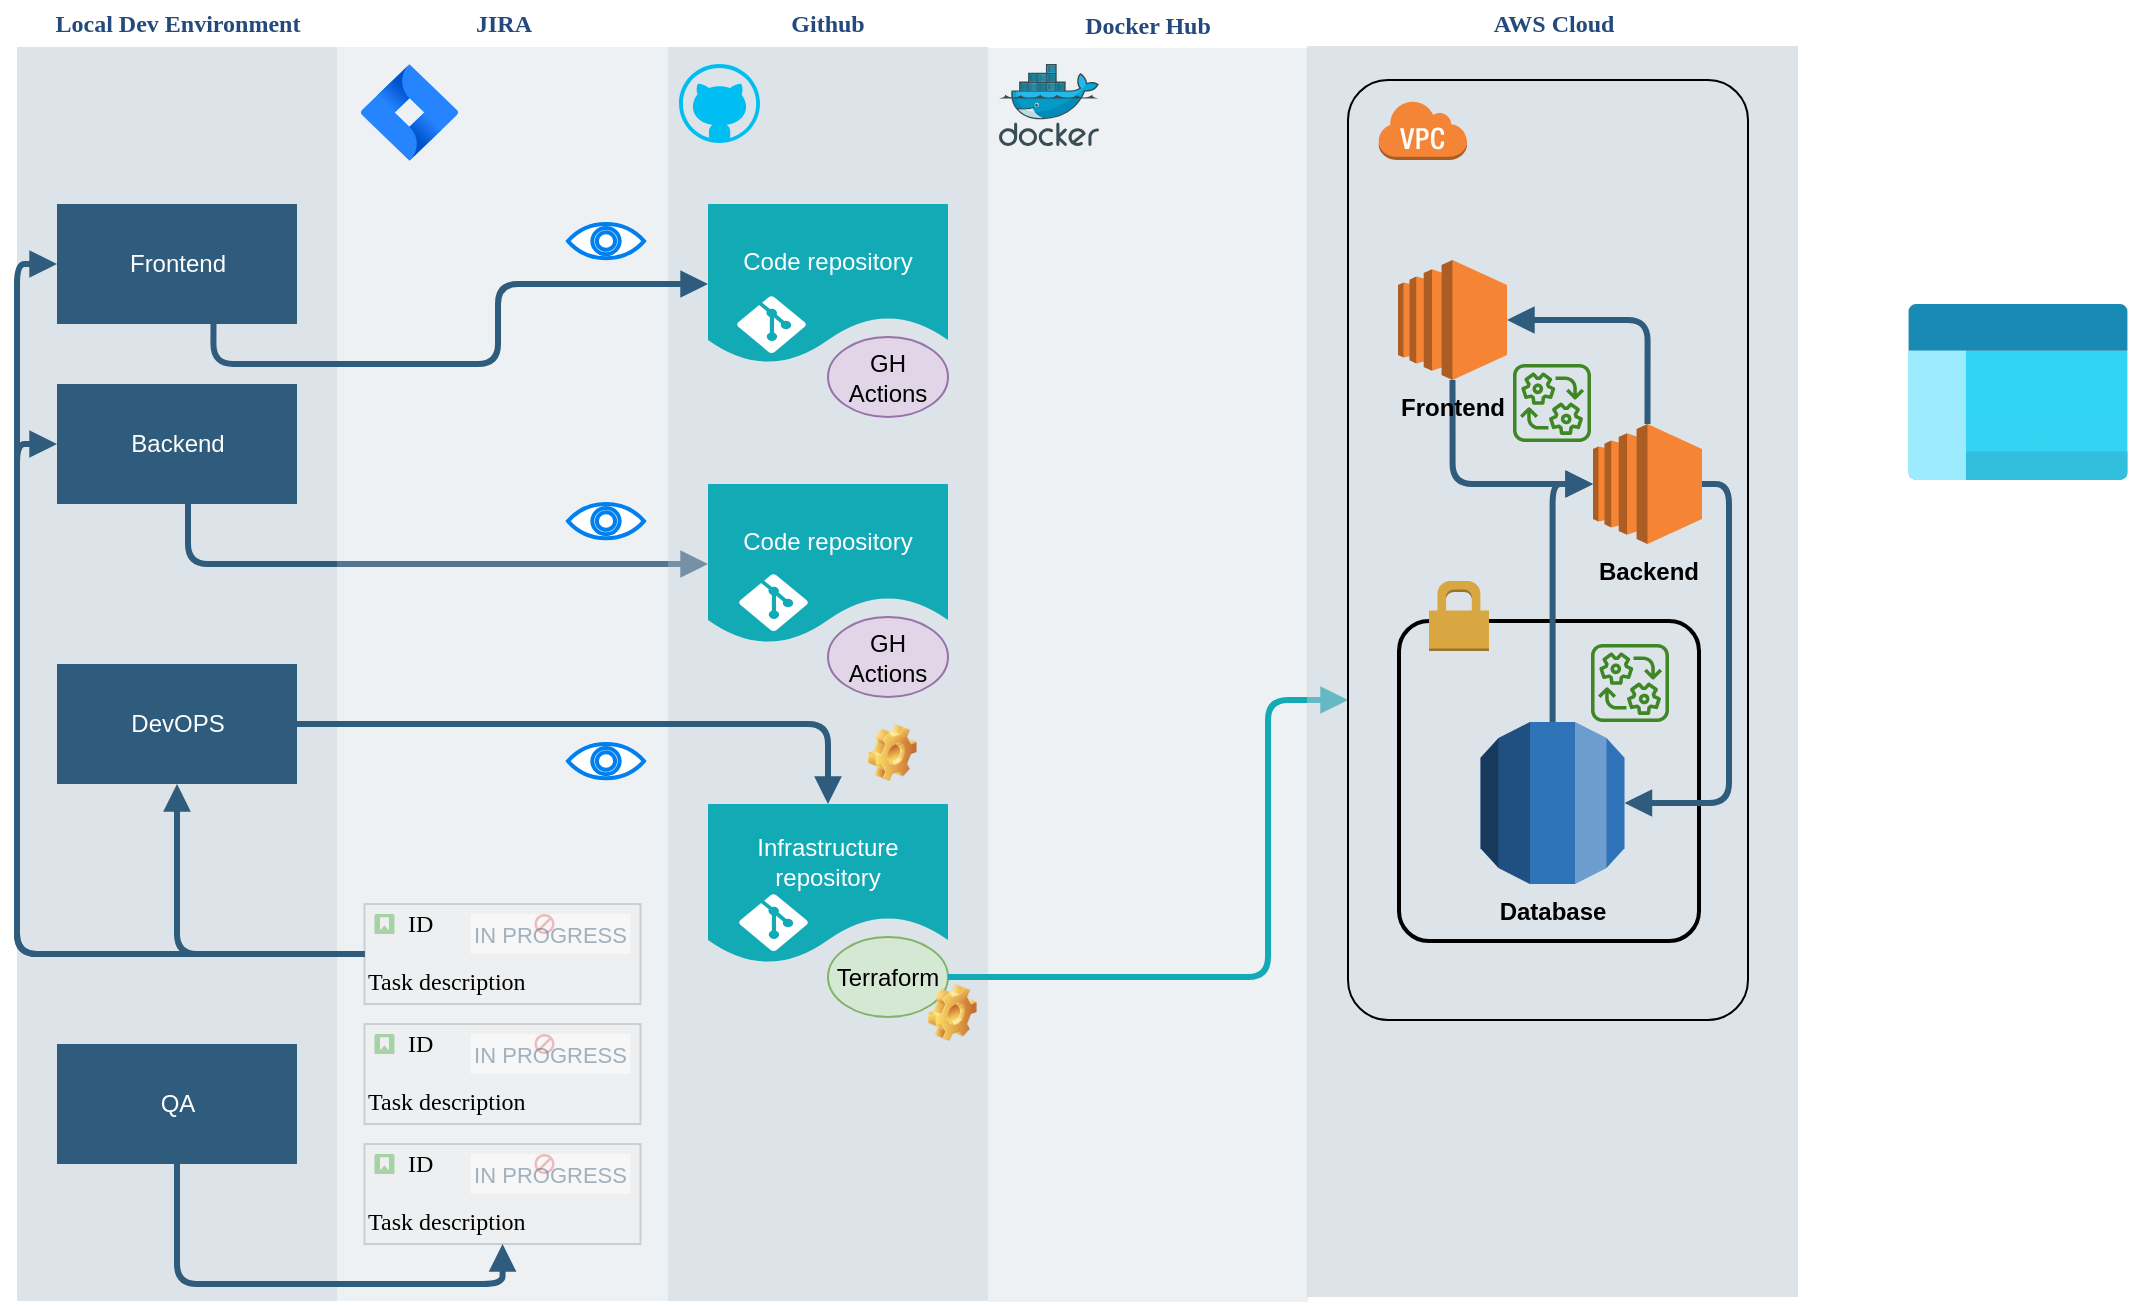 <mxfile version="20.6.0" type="github">
  <diagram id="07fea595-8f29-1299-0266-81d95cde20df" name="Page-1">
    <mxGraphModel dx="1038" dy="528" grid="1" gridSize="10" guides="1" tooltips="1" connect="1" arrows="1" fold="1" page="1" pageScale="1" pageWidth="1169" pageHeight="827" background="#ffffff" math="0" shadow="0">
      <root>
        <mxCell id="0" />
        <mxCell id="1" parent="0" />
        <mxCell id="170" value="&lt;font color=&quot;#23497d&quot;&gt;Local Dev Environment&lt;/font&gt;" style="swimlane;whiteSpace=wrap;fillColor=none;swimlaneFillColor=#BAC8D3;fontColor=#2F5B7C;fontFamily=Tahoma;html=1;strokeColor=none;opacity=50;" parent="1" vertex="1">
          <mxGeometry x="24.5" y="88.5" width="160" height="650" as="geometry">
            <mxRectangle x="20" y="20" width="80" height="23" as="alternateBounds" />
          </mxGeometry>
        </mxCell>
        <mxCell id="171" value="Frontend" style="whiteSpace=wrap;shadow=0;fontColor=#FFFFFF;fontFamily=Helvetica;fontStyle=0;html=1;fontSize=12;plain-purple;strokeColor=none;fillColor=#2f5b7c;gradientColor=none;spacing=6;verticalAlign=middle;" parent="170" vertex="1">
          <mxGeometry x="20" y="101.5" width="120" height="60" as="geometry" />
        </mxCell>
        <mxCell id="173" value="QA" style="whiteSpace=wrap;strokeColor=none;fillColor=#2f5b7c;shadow=0;fontColor=#FFFFFF;fontFamily=Helvetica;fontStyle=0;html=1;fontSize=12;spacing=6;verticalAlign=middle;" parent="170" vertex="1">
          <mxGeometry x="20" y="521.5" width="120" height="60" as="geometry" />
        </mxCell>
        <mxCell id="SD03UMrJ5MH5QzKgJSNW-217" value="Backend" style="whiteSpace=wrap;shadow=0;fontColor=#FFFFFF;fontFamily=Helvetica;fontStyle=0;html=1;fontSize=12;plain-purple;strokeColor=none;fillColor=#2f5b7c;gradientColor=none;spacing=6;verticalAlign=middle;" parent="170" vertex="1">
          <mxGeometry x="20" y="191.5" width="120" height="60" as="geometry" />
        </mxCell>
        <mxCell id="SD03UMrJ5MH5QzKgJSNW-218" value="DevOPS" style="whiteSpace=wrap;shadow=0;fontColor=#FFFFFF;fontFamily=Helvetica;fontStyle=0;html=1;fontSize=12;plain-purple;strokeColor=none;fillColor=#2f5b7c;gradientColor=none;spacing=6;verticalAlign=middle;" parent="170" vertex="1">
          <mxGeometry x="20" y="331.5" width="120" height="60" as="geometry" />
        </mxCell>
        <mxCell id="SD03UMrJ5MH5QzKgJSNW-244" value="" style="edgeStyle=segmentEdgeStyle;strokeColor=#2F5B7C;strokeWidth=3;html=1;endArrow=block;endFill=1;entryX=0;entryY=0.5;entryDx=0;entryDy=0;" parent="170" target="SD03UMrJ5MH5QzKgJSNW-229" edge="1">
          <mxGeometry x="-119" y="256.5" width="100" height="100" as="geometry">
            <mxPoint x="85.5" y="251.5" as="sourcePoint" />
            <mxPoint x="170" y="321.5" as="targetPoint" />
            <Array as="points">
              <mxPoint x="86" y="282" />
            </Array>
          </mxGeometry>
        </mxCell>
        <mxCell id="21aXrwI_mkBV2-uxIRin-232" value="" style="shape=image;html=1;verticalAlign=top;verticalLabelPosition=bottom;labelBackgroundColor=#ffffff;imageAspect=0;aspect=fixed;image=https://cdn4.iconfinder.com/data/icons/essential-3/32/356-Document_Code-128.png;strokeColor=#6c8ebf;fontFamily=Tahoma;fontSize=12;fontColor=default;startSize=23;fillColor=default;imageBackground=none;" vertex="1" parent="170">
          <mxGeometry x="11.5" y="35.5" width="37.5" height="37.5" as="geometry" />
        </mxCell>
        <mxCell id="180" value="&lt;font color=&quot;#23497d&quot;&gt;JIRA&lt;/font&gt;" style="swimlane;whiteSpace=wrap;swimlaneFillColor=#BAC8D3;fontFamily=Tahoma;html=1;opacity=25;startSize=23;fillColor=none;strokeColor=none;fontColor=#2F5B7C;" parent="1" vertex="1">
          <mxGeometry x="184.5" y="88.5" width="165.5" height="650" as="geometry">
            <mxRectangle x="20" y="20" width="80" height="23" as="alternateBounds" />
          </mxGeometry>
        </mxCell>
        <mxCell id="21aXrwI_mkBV2-uxIRin-222" value="" style="html=1;verticalLabelPosition=bottom;align=center;labelBackgroundColor=#ffffff;verticalAlign=top;strokeWidth=2;strokeColor=#0080F0;shadow=0;dashed=0;shape=mxgraph.ios7.icons.eye;fontFamily=Tahoma;fontSize=12;fontColor=default;startSize=23;fillColor=default;" vertex="1" parent="180">
          <mxGeometry x="115.5" y="371.5" width="38" height="17.1" as="geometry" />
        </mxCell>
        <mxCell id="21aXrwI_mkBV2-uxIRin-231" value="" style="image;image=img/lib/atlassian/Jira_Software_Logo.svg;strokeColor=#6c8ebf;fontFamily=Tahoma;fontSize=12;fontColor=default;startSize=23;fillColor=default;html=1;" vertex="1" parent="180">
          <mxGeometry x="12" y="31.5" width="48.5" height="48.5" as="geometry" />
        </mxCell>
        <mxCell id="21aXrwI_mkBV2-uxIRin-233" value="" style="html=1;verticalLabelPosition=bottom;align=center;labelBackgroundColor=#ffffff;verticalAlign=top;strokeWidth=2;strokeColor=#0080F0;shadow=0;dashed=0;shape=mxgraph.ios7.icons.eye;fontFamily=Tahoma;fontSize=12;fontColor=default;startSize=23;fillColor=default;" vertex="1" parent="180">
          <mxGeometry x="115.5" y="251.5" width="38" height="17.1" as="geometry" />
        </mxCell>
        <mxCell id="21aXrwI_mkBV2-uxIRin-234" value="" style="html=1;verticalLabelPosition=bottom;align=center;labelBackgroundColor=#ffffff;verticalAlign=top;strokeWidth=2;strokeColor=#0080F0;shadow=0;dashed=0;shape=mxgraph.ios7.icons.eye;fontFamily=Tahoma;fontSize=12;fontColor=default;startSize=23;fillColor=default;" vertex="1" parent="180">
          <mxGeometry x="115.5" y="111.5" width="38" height="17.1" as="geometry" />
        </mxCell>
        <mxCell id="21aXrwI_mkBV2-uxIRin-250" value="" style="group" vertex="1" connectable="0" parent="180">
          <mxGeometry x="13.75" y="451.5" width="138" height="170" as="geometry" />
        </mxCell>
        <mxCell id="21aXrwI_mkBV2-uxIRin-237" value="Task description" style="html=1;shadow=0;dashed=0;shape=mxgraph.atlassian.issue;issueType=story;issuePriority=blocker;issueStatus=inProgress;verticalAlign=top;align=left;whiteSpace=wrap;overflow=hidden;spacingTop=25;strokeColor=#A8ADB0;fillColor=#EEEEEE;fontSize=12;backgroundOutline=1;sketch=0;fontFamily=Tahoma;fontColor=default;startSize=23;opacity=50;" vertex="1" parent="21aXrwI_mkBV2-uxIRin-250">
          <mxGeometry y="60" width="138" height="50" as="geometry" />
        </mxCell>
        <mxCell id="21aXrwI_mkBV2-uxIRin-238" value="ID" style="strokeColor=none;fillColor=none;part=1;resizable=0;align=left;autosize=1;points=[];deletable=0;connectable=0;fontFamily=Tahoma;fontSize=12;fontColor=default;startSize=23;opacity=50;html=1;" vertex="1" parent="21aXrwI_mkBV2-uxIRin-237">
          <mxGeometry width="60" height="20" relative="1" as="geometry">
            <mxPoint x="20" as="offset" />
          </mxGeometry>
        </mxCell>
        <mxCell id="21aXrwI_mkBV2-uxIRin-240" value="Task description" style="html=1;shadow=0;dashed=0;shape=mxgraph.atlassian.issue;issueType=story;issuePriority=blocker;issueStatus=inProgress;verticalAlign=top;align=left;whiteSpace=wrap;overflow=hidden;spacingTop=25;strokeColor=#A8ADB0;fillColor=#EEEEEE;fontSize=12;backgroundOutline=1;sketch=0;fontFamily=Tahoma;fontColor=default;startSize=23;opacity=50;" vertex="1" parent="21aXrwI_mkBV2-uxIRin-250">
          <mxGeometry y="120" width="138" height="50" as="geometry" />
        </mxCell>
        <mxCell id="21aXrwI_mkBV2-uxIRin-241" value="ID" style="strokeColor=none;fillColor=none;part=1;resizable=0;align=left;autosize=1;points=[];deletable=0;connectable=0;fontFamily=Tahoma;fontSize=12;fontColor=default;startSize=23;opacity=50;html=1;" vertex="1" parent="21aXrwI_mkBV2-uxIRin-240">
          <mxGeometry width="60" height="20" relative="1" as="geometry">
            <mxPoint x="20" as="offset" />
          </mxGeometry>
        </mxCell>
        <mxCell id="21aXrwI_mkBV2-uxIRin-242" value="Task description" style="html=1;shadow=0;dashed=0;shape=mxgraph.atlassian.issue;issueType=story;issuePriority=blocker;issueStatus=inProgress;verticalAlign=top;align=left;whiteSpace=wrap;overflow=hidden;spacingTop=25;strokeColor=#A8ADB0;fillColor=#EEEEEE;fontSize=12;backgroundOutline=1;sketch=0;fontFamily=Tahoma;fontColor=default;startSize=23;opacity=50;" vertex="1" parent="21aXrwI_mkBV2-uxIRin-250">
          <mxGeometry width="138" height="50" as="geometry" />
        </mxCell>
        <mxCell id="21aXrwI_mkBV2-uxIRin-243" value="ID" style="strokeColor=none;fillColor=none;part=1;resizable=0;align=left;autosize=1;points=[];deletable=0;connectable=0;fontFamily=Tahoma;fontSize=12;fontColor=default;startSize=23;opacity=50;html=1;" vertex="1" parent="21aXrwI_mkBV2-uxIRin-242">
          <mxGeometry width="60" height="20" relative="1" as="geometry">
            <mxPoint x="20" as="offset" />
          </mxGeometry>
        </mxCell>
        <mxCell id="183" value="&lt;font color=&quot;#23497d&quot;&gt;Github&lt;/font&gt;" style="swimlane;whiteSpace=wrap;fillColor=none;swimlaneFillColor=#BAC8D3;fontColor=#2F5B7C;fontFamily=Tahoma;html=1;strokeColor=none;opacity=50;" parent="1" vertex="1">
          <mxGeometry x="350" y="88.5" width="160" height="650" as="geometry">
            <mxRectangle x="20" y="20" width="80" height="23" as="alternateBounds" />
          </mxGeometry>
        </mxCell>
        <mxCell id="SD03UMrJ5MH5QzKgJSNW-221" value="" style="group" parent="183" vertex="1" connectable="0">
          <mxGeometry x="20" y="401.5" width="134.3" height="118.5" as="geometry" />
        </mxCell>
        <mxCell id="185" value="Infrastructure repository&lt;br&gt; " style="shape=document;whiteSpace=wrap;verticalAlign=middle;strokeColor=none;fillColor=#12aab5;shadow=0;fontColor=#FFFFFF;fontFamily=Helvetica;fontStyle=0;html=1;fontSize=12;spacing=6;spacingBottom=22;" parent="SD03UMrJ5MH5QzKgJSNW-221" vertex="1">
          <mxGeometry width="120" height="80" as="geometry" />
        </mxCell>
        <mxCell id="SD03UMrJ5MH5QzKgJSNW-220" value="Terraform" style="ellipse;whiteSpace=wrap;html=1;fillColor=#d5e8d4;strokeColor=#82b366;" parent="SD03UMrJ5MH5QzKgJSNW-221" vertex="1">
          <mxGeometry x="60" y="66.5" width="60" height="40" as="geometry" />
        </mxCell>
        <mxCell id="21aXrwI_mkBV2-uxIRin-228" value="" style="verticalLabelPosition=bottom;html=1;verticalAlign=top;align=center;strokeColor=none;fillColor=#FFFFFF;shape=mxgraph.azure.git_repository;fontFamily=Tahoma;fontSize=12;fontColor=default;startSize=23;" vertex="1" parent="SD03UMrJ5MH5QzKgJSNW-221">
          <mxGeometry x="15.5" y="45" width="34.5" height="28.5" as="geometry" />
        </mxCell>
        <mxCell id="SD03UMrJ5MH5QzKgJSNW-231" value="" style="shape=image;html=1;verticalLabelPosition=bottom;verticalAlign=top;imageAspect=1;aspect=fixed;image=img/clipart/Gear_128x128.png" parent="SD03UMrJ5MH5QzKgJSNW-221" vertex="1">
          <mxGeometry x="110" y="90" width="24.3" height="28.5" as="geometry" />
        </mxCell>
        <mxCell id="SD03UMrJ5MH5QzKgJSNW-222" value="" style="group" parent="183" vertex="1" connectable="0">
          <mxGeometry x="20" y="101.5" width="120" height="106.5" as="geometry" />
        </mxCell>
        <mxCell id="SD03UMrJ5MH5QzKgJSNW-223" value="Code repository&lt;br&gt; " style="shape=document;whiteSpace=wrap;verticalAlign=middle;strokeColor=none;fillColor=#12aab5;shadow=0;fontColor=#FFFFFF;fontFamily=Helvetica;fontStyle=0;html=1;fontSize=12;spacing=6;spacingBottom=22;" parent="SD03UMrJ5MH5QzKgJSNW-222" vertex="1">
          <mxGeometry width="120" height="80" as="geometry" />
        </mxCell>
        <mxCell id="SD03UMrJ5MH5QzKgJSNW-224" value="GH Actions" style="ellipse;whiteSpace=wrap;html=1;fillColor=#e1d5e7;strokeColor=#9673a6;" parent="SD03UMrJ5MH5QzKgJSNW-222" vertex="1">
          <mxGeometry x="60" y="66.5" width="60" height="40" as="geometry" />
        </mxCell>
        <mxCell id="21aXrwI_mkBV2-uxIRin-226" value="" style="verticalLabelPosition=bottom;html=1;verticalAlign=top;align=center;strokeColor=none;fillColor=#FFFFFF;shape=mxgraph.azure.git_repository;fontFamily=Tahoma;fontSize=12;fontColor=default;startSize=23;" vertex="1" parent="SD03UMrJ5MH5QzKgJSNW-222">
          <mxGeometry x="14.5" y="46" width="34.5" height="28.5" as="geometry" />
        </mxCell>
        <mxCell id="SD03UMrJ5MH5QzKgJSNW-228" value="" style="group" parent="183" vertex="1" connectable="0">
          <mxGeometry x="20" y="241.5" width="120" height="106.5" as="geometry" />
        </mxCell>
        <mxCell id="SD03UMrJ5MH5QzKgJSNW-229" value="Code repository&lt;br&gt; " style="shape=document;whiteSpace=wrap;verticalAlign=middle;strokeColor=none;fillColor=#12aab5;shadow=0;fontColor=#FFFFFF;fontFamily=Helvetica;fontStyle=0;html=1;fontSize=12;spacing=6;spacingBottom=22;" parent="SD03UMrJ5MH5QzKgJSNW-228" vertex="1">
          <mxGeometry width="120" height="80" as="geometry" />
        </mxCell>
        <mxCell id="SD03UMrJ5MH5QzKgJSNW-230" value="GH Actions" style="ellipse;whiteSpace=wrap;html=1;fillColor=#e1d5e7;strokeColor=#9673a6;" parent="SD03UMrJ5MH5QzKgJSNW-228" vertex="1">
          <mxGeometry x="60" y="66.5" width="60" height="40" as="geometry" />
        </mxCell>
        <mxCell id="21aXrwI_mkBV2-uxIRin-227" value="" style="verticalLabelPosition=bottom;html=1;verticalAlign=top;align=center;strokeColor=none;fillColor=#FFFFFF;shape=mxgraph.azure.git_repository;fontFamily=Tahoma;fontSize=12;fontColor=default;startSize=23;" vertex="1" parent="SD03UMrJ5MH5QzKgJSNW-228">
          <mxGeometry x="15.5" y="45" width="34.5" height="28.5" as="geometry" />
        </mxCell>
        <mxCell id="21aXrwI_mkBV2-uxIRin-230" value="" style="verticalLabelPosition=bottom;html=1;verticalAlign=top;align=center;strokeColor=none;fillColor=#00BEF2;shape=mxgraph.azure.github_code;pointerEvents=1;fontFamily=Tahoma;fontSize=12;fontColor=default;startSize=23;" vertex="1" parent="183">
          <mxGeometry x="5.5" y="31.5" width="40.5" height="39.5" as="geometry" />
        </mxCell>
        <mxCell id="21aXrwI_mkBV2-uxIRin-254" value="" style="shape=image;html=1;verticalLabelPosition=bottom;verticalAlign=top;imageAspect=1;aspect=fixed;image=img/clipart/Gear_128x128.png" vertex="1" parent="183">
          <mxGeometry x="100" y="361.5" width="24.3" height="28.5" as="geometry" />
        </mxCell>
        <mxCell id="193" value="&lt;font color=&quot;#23497d&quot;&gt;Docker Hub&lt;/font&gt;" style="swimlane;whiteSpace=wrap;fillColor=none;swimlaneFillColor=#BAC8D3;fontColor=#2F5B7C;fontFamily=Tahoma;html=1;strokeColor=none;opacity=25;" parent="1" vertex="1">
          <mxGeometry x="510" y="89" width="160" height="650" as="geometry">
            <mxRectangle x="20" y="20" width="80" height="23" as="alternateBounds" />
          </mxGeometry>
        </mxCell>
        <mxCell id="21aXrwI_mkBV2-uxIRin-223" value="" style="sketch=0;aspect=fixed;html=1;points=[];align=center;image;fontSize=12;image=img/lib/mscae/Docker.svg;strokeColor=#6c8ebf;fontFamily=Tahoma;fontColor=default;startSize=23;fillColor=default;" vertex="1" parent="193">
          <mxGeometry x="5.5" y="31" width="50" height="41" as="geometry" />
        </mxCell>
        <mxCell id="210" value="" style="edgeStyle=segmentEdgeStyle;strokeColor=#12AAB5;strokeWidth=3;html=1;endArrow=block;endFill=1;exitX=1;exitY=0.5;exitDx=0;exitDy=0;" parent="1" source="SD03UMrJ5MH5QzKgJSNW-220" target="SD03UMrJ5MH5QzKgJSNW-232" edge="1">
          <mxGeometry x="404.5" y="393.5" width="100" height="100" as="geometry">
            <mxPoint x="330" y="576" as="sourcePoint" />
            <mxPoint x="624.5" y="388.5" as="targetPoint" />
            <Array as="points">
              <mxPoint x="650" y="577" />
              <mxPoint x="650" y="438" />
            </Array>
          </mxGeometry>
        </mxCell>
        <mxCell id="207" value="" style="edgeStyle=segmentEdgeStyle;strokeColor=#2F5B7C;strokeWidth=3;html=1;endArrow=block;endFill=1;entryX=0.5;entryY=0;entryDx=0;entryDy=0;exitX=1;exitY=0.5;exitDx=0;exitDy=0;" parent="1" target="185" edge="1" source="SD03UMrJ5MH5QzKgJSNW-218">
          <mxGeometry x="320" y="513.5" width="100" height="100" as="geometry">
            <mxPoint x="320" y="450" as="sourcePoint" />
            <mxPoint x="420" y="545" as="targetPoint" />
            <Array as="points" />
          </mxGeometry>
        </mxCell>
        <mxCell id="SD03UMrJ5MH5QzKgJSNW-245" value="" style="strokeColor=#2F5B7C;strokeWidth=3;html=1;endArrow=block;endFill=1;entryX=0;entryY=0.5;entryDx=0;entryDy=0;exitX=0.652;exitY=0.998;exitDx=0;exitDy=0;exitPerimeter=0;edgeStyle=orthogonalEdgeStyle;" parent="1" target="SD03UMrJ5MH5QzKgJSNW-223" edge="1" source="171">
          <mxGeometry x="-119" y="125" width="100" height="100" as="geometry">
            <mxPoint x="110" y="208.5" as="sourcePoint" />
            <mxPoint x="204.5" y="238.5" as="targetPoint" />
            <Array as="points">
              <mxPoint x="123" y="270" />
              <mxPoint x="265" y="270" />
              <mxPoint x="265" y="230" />
            </Array>
          </mxGeometry>
        </mxCell>
        <mxCell id="187" value="&lt;span style=&quot;color: rgb(35, 73, 125);&quot;&gt;AWS Cloud&lt;/span&gt;" style="swimlane;whiteSpace=wrap;fillColor=none;swimlaneFillColor=#BAC8D3;fontColor=#2F5B7C;fontFamily=Tahoma;html=1;strokeColor=none;opacity=50;strokeWidth=1;" parent="1" vertex="1">
          <mxGeometry x="669.5" y="88" width="245.5" height="648.5" as="geometry">
            <mxRectangle x="20" y="20" width="80" height="23" as="alternateBounds" />
          </mxGeometry>
        </mxCell>
        <mxCell id="SD03UMrJ5MH5QzKgJSNW-242" value="" style="rounded=1;arcSize=10;dashed=0;fillColor=none;gradientColor=none;strokeWidth=2;" parent="187" vertex="1">
          <mxGeometry x="46" y="310.5" width="150" height="160" as="geometry" />
        </mxCell>
        <mxCell id="SD03UMrJ5MH5QzKgJSNW-232" value="" style="rounded=1;arcSize=10;dashed=0;fillColor=none;gradientColor=none;strokeWidth=1;" parent="187" vertex="1">
          <mxGeometry x="20.5" y="40" width="200" height="470" as="geometry" />
        </mxCell>
        <mxCell id="SD03UMrJ5MH5QzKgJSNW-233" value="" style="dashed=0;html=1;shape=mxgraph.aws3.virtual_private_cloud;fillColor=#F58536;gradientColor=none;dashed=0;" parent="187" vertex="1">
          <mxGeometry x="35.5" y="50" width="44.5" height="30" as="geometry" />
        </mxCell>
        <mxCell id="21aXrwI_mkBV2-uxIRin-261" style="edgeStyle=orthogonalEdgeStyle;rounded=1;orthogonalLoop=1;jettySize=auto;html=1;entryX=0;entryY=0.5;entryDx=0;entryDy=0;entryPerimeter=0;fontFamily=Helvetica;fontSize=11;fontColor=default;startSize=23;exitX=0.5;exitY=1;exitDx=0;exitDy=0;exitPerimeter=0;endArrow=block;strokeColor=#2F5B7C;strokeWidth=3;endFill=1;" edge="1" parent="187" source="SD03UMrJ5MH5QzKgJSNW-237" target="SD03UMrJ5MH5QzKgJSNW-238">
          <mxGeometry relative="1" as="geometry" />
        </mxCell>
        <mxCell id="SD03UMrJ5MH5QzKgJSNW-237" value="&lt;b&gt;Frontend&lt;/b&gt;" style="outlineConnect=0;dashed=0;verticalLabelPosition=bottom;verticalAlign=top;align=center;html=1;shape=mxgraph.aws3.ec2;fillColor=#F58534;gradientColor=none;strokeWidth=1;" parent="187" vertex="1">
          <mxGeometry x="45.5" y="130" width="54.5" height="60" as="geometry" />
        </mxCell>
        <mxCell id="21aXrwI_mkBV2-uxIRin-259" style="edgeStyle=orthogonalEdgeStyle;rounded=1;orthogonalLoop=1;jettySize=auto;html=1;entryX=1;entryY=0.5;entryDx=0;entryDy=0;entryPerimeter=0;fontFamily=Helvetica;fontSize=11;fontColor=default;startSize=23;endArrow=block;strokeColor=#2F5B7C;strokeWidth=3;endFill=1;" edge="1" parent="187" source="SD03UMrJ5MH5QzKgJSNW-238" target="SD03UMrJ5MH5QzKgJSNW-239">
          <mxGeometry relative="1" as="geometry">
            <Array as="points">
              <mxPoint x="211" y="242" />
              <mxPoint x="211" y="402" />
            </Array>
          </mxGeometry>
        </mxCell>
        <mxCell id="21aXrwI_mkBV2-uxIRin-260" style="edgeStyle=orthogonalEdgeStyle;rounded=1;orthogonalLoop=1;jettySize=auto;html=1;entryX=1;entryY=0.5;entryDx=0;entryDy=0;entryPerimeter=0;fontFamily=Helvetica;fontSize=11;fontColor=default;startSize=23;exitX=0.5;exitY=0;exitDx=0;exitDy=0;exitPerimeter=0;endArrow=block;strokeColor=#2F5B7C;strokeWidth=3;endFill=1;" edge="1" parent="187" source="SD03UMrJ5MH5QzKgJSNW-238" target="SD03UMrJ5MH5QzKgJSNW-237">
          <mxGeometry relative="1" as="geometry" />
        </mxCell>
        <mxCell id="SD03UMrJ5MH5QzKgJSNW-238" value="&lt;b&gt;Backend&lt;/b&gt;" style="outlineConnect=0;dashed=0;verticalLabelPosition=bottom;verticalAlign=top;align=center;html=1;shape=mxgraph.aws3.ec2;fillColor=#F58534;gradientColor=none;strokeWidth=1;" parent="187" vertex="1">
          <mxGeometry x="143" y="212" width="54.5" height="60" as="geometry" />
        </mxCell>
        <mxCell id="21aXrwI_mkBV2-uxIRin-258" style="edgeStyle=orthogonalEdgeStyle;rounded=1;orthogonalLoop=1;jettySize=auto;html=1;entryX=0;entryY=0.5;entryDx=0;entryDy=0;entryPerimeter=0;fontFamily=Helvetica;fontSize=11;fontColor=default;startSize=23;endArrow=block;strokeColor=#2F5B7C;strokeWidth=3;endFill=1;" edge="1" parent="187" source="SD03UMrJ5MH5QzKgJSNW-239" target="SD03UMrJ5MH5QzKgJSNW-238">
          <mxGeometry relative="1" as="geometry" />
        </mxCell>
        <mxCell id="SD03UMrJ5MH5QzKgJSNW-239" value="&lt;b&gt;Database&lt;/b&gt;" style="outlineConnect=0;dashed=0;verticalLabelPosition=bottom;verticalAlign=top;align=center;html=1;shape=mxgraph.aws3.rds;fillColor=#2E73B8;gradientColor=none;strokeWidth=1;" parent="187" vertex="1">
          <mxGeometry x="86.75" y="361" width="72" height="81" as="geometry" />
        </mxCell>
        <mxCell id="SD03UMrJ5MH5QzKgJSNW-243" value="" style="dashed=0;html=1;shape=mxgraph.aws3.permissions;fillColor=#D9A741;gradientColor=none;dashed=0;strokeWidth=1;" parent="187" vertex="1">
          <mxGeometry x="61" y="290.5" width="30" height="35" as="geometry" />
        </mxCell>
        <mxCell id="21aXrwI_mkBV2-uxIRin-256" value="" style="sketch=0;outlineConnect=0;fontColor=#232F3E;gradientColor=none;fillColor=#3F8624;strokeColor=none;dashed=0;verticalLabelPosition=bottom;verticalAlign=top;align=center;html=1;fontSize=12;fontStyle=0;aspect=fixed;pointerEvents=1;shape=mxgraph.aws4.iot_greengrass_interprocess_communication;fontFamily=Tahoma;startSize=23;" vertex="1" parent="187">
          <mxGeometry x="103" y="182" width="39" height="39" as="geometry" />
        </mxCell>
        <mxCell id="21aXrwI_mkBV2-uxIRin-257" value="" style="sketch=0;outlineConnect=0;fontColor=#232F3E;gradientColor=none;fillColor=#3F8624;strokeColor=none;dashed=0;verticalLabelPosition=bottom;verticalAlign=top;align=center;html=1;fontSize=12;fontStyle=0;aspect=fixed;pointerEvents=1;shape=mxgraph.aws4.iot_greengrass_interprocess_communication;fontFamily=Tahoma;startSize=23;" vertex="1" parent="187">
          <mxGeometry x="142" y="322" width="39" height="39" as="geometry" />
        </mxCell>
        <mxCell id="21aXrwI_mkBV2-uxIRin-219" value="" style="aspect=fixed;html=1;points=[];align=center;image;fontSize=12;image=img/lib/azure2/general/Management_Portal.svg;strokeColor=#6c8ebf;fontFamily=Tahoma;fontColor=default;startSize=23;fillColor=default;" vertex="1" parent="1">
          <mxGeometry x="970" y="240" width="110" height="88" as="geometry" />
        </mxCell>
        <mxCell id="21aXrwI_mkBV2-uxIRin-224" value="" style="shape=image;html=1;verticalAlign=top;verticalLabelPosition=bottom;labelBackgroundColor=#ffffff;imageAspect=0;aspect=fixed;image=https://cdn0.iconfinder.com/data/icons/eon-social-media-contact-info-2/32/world_www_web_website-128.png;strokeColor=#6c8ebf;fontFamily=Tahoma;fontSize=12;fontColor=default;startSize=23;fillColor=default;" vertex="1" parent="1">
          <mxGeometry x="931.5" y="129" width="55" height="55" as="geometry" />
        </mxCell>
        <mxCell id="21aXrwI_mkBV2-uxIRin-247" style="edgeStyle=orthogonalEdgeStyle;rounded=1;orthogonalLoop=1;jettySize=auto;html=1;entryX=0.5;entryY=1;entryDx=0;entryDy=0;fontFamily=Helvetica;fontSize=11;fontColor=default;startSize=23;exitX=0.5;exitY=1;exitDx=0;exitDy=0;endArrow=block;strokeColor=#2F5B7C;strokeWidth=3;endFill=1;" edge="1" parent="1" source="173" target="21aXrwI_mkBV2-uxIRin-240">
          <mxGeometry relative="1" as="geometry" />
        </mxCell>
        <mxCell id="21aXrwI_mkBV2-uxIRin-251" style="edgeStyle=orthogonalEdgeStyle;rounded=1;orthogonalLoop=1;jettySize=auto;html=1;entryX=0.5;entryY=1;entryDx=0;entryDy=0;fontFamily=Helvetica;fontSize=11;fontColor=default;startSize=23;endArrow=block;strokeColor=#2F5B7C;strokeWidth=3;endFill=1;" edge="1" parent="1" source="21aXrwI_mkBV2-uxIRin-242" target="SD03UMrJ5MH5QzKgJSNW-218">
          <mxGeometry relative="1" as="geometry" />
        </mxCell>
        <mxCell id="21aXrwI_mkBV2-uxIRin-252" style="edgeStyle=orthogonalEdgeStyle;rounded=1;orthogonalLoop=1;jettySize=auto;html=1;entryX=0;entryY=0.5;entryDx=0;entryDy=0;fontFamily=Helvetica;fontSize=11;fontColor=default;startSize=23;endArrow=block;strokeColor=#2F5B7C;strokeWidth=3;endFill=1;" edge="1" parent="1" source="21aXrwI_mkBV2-uxIRin-242" target="SD03UMrJ5MH5QzKgJSNW-217">
          <mxGeometry relative="1" as="geometry" />
        </mxCell>
        <mxCell id="21aXrwI_mkBV2-uxIRin-253" style="edgeStyle=orthogonalEdgeStyle;rounded=1;orthogonalLoop=1;jettySize=auto;html=1;entryX=0;entryY=0.5;entryDx=0;entryDy=0;fontFamily=Helvetica;fontSize=11;fontColor=default;startSize=23;endArrow=block;strokeColor=#2F5B7C;strokeWidth=3;endFill=1;" edge="1" parent="1" source="21aXrwI_mkBV2-uxIRin-242" target="171">
          <mxGeometry relative="1" as="geometry" />
        </mxCell>
      </root>
    </mxGraphModel>
  </diagram>
</mxfile>
